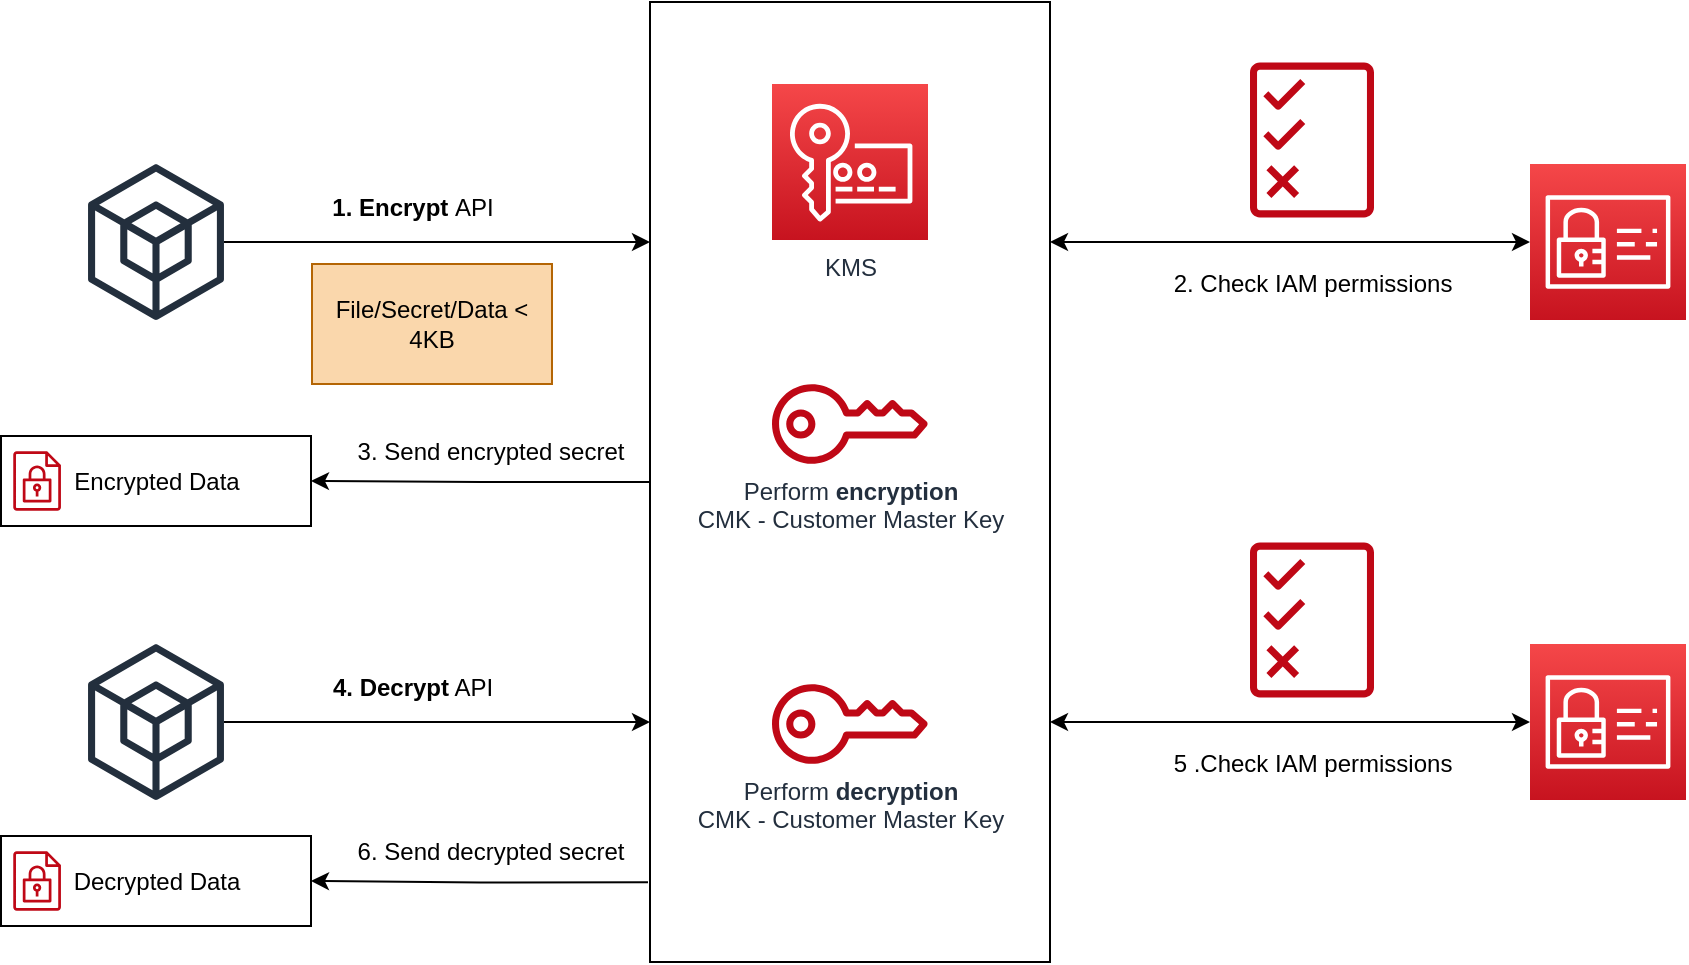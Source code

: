 <mxfile version="21.2.8" type="device">
  <diagram name="Page-1" id="C1OjCd_FFCyyKHFCQd7Z">
    <mxGraphModel dx="1075" dy="845" grid="1" gridSize="10" guides="1" tooltips="1" connect="1" arrows="1" fold="1" page="1" pageScale="1" pageWidth="850" pageHeight="1100" math="0" shadow="0">
      <root>
        <mxCell id="0" />
        <mxCell id="1" parent="0" />
        <mxCell id="J87Ft67nQkZ3W82yUrMw-10" style="edgeStyle=orthogonalEdgeStyle;rounded=0;orthogonalLoop=1;jettySize=auto;html=1;entryX=0;entryY=0.25;entryDx=0;entryDy=0;" edge="1" parent="1" source="J87Ft67nQkZ3W82yUrMw-1" target="J87Ft67nQkZ3W82yUrMw-2">
          <mxGeometry relative="1" as="geometry" />
        </mxCell>
        <mxCell id="J87Ft67nQkZ3W82yUrMw-1" value="" style="sketch=0;outlineConnect=0;fontColor=#232F3E;gradientColor=none;fillColor=#232F3D;strokeColor=none;dashed=0;verticalLabelPosition=bottom;verticalAlign=top;align=center;html=1;fontSize=12;fontStyle=0;aspect=fixed;pointerEvents=1;shape=mxgraph.aws4.external_sdk;" vertex="1" parent="1">
          <mxGeometry x="289" y="161" width="68" height="78" as="geometry" />
        </mxCell>
        <mxCell id="J87Ft67nQkZ3W82yUrMw-24" style="edgeStyle=orthogonalEdgeStyle;rounded=0;orthogonalLoop=1;jettySize=auto;html=1;" edge="1" parent="1" source="J87Ft67nQkZ3W82yUrMw-2" target="J87Ft67nQkZ3W82yUrMw-22">
          <mxGeometry relative="1" as="geometry" />
        </mxCell>
        <mxCell id="J87Ft67nQkZ3W82yUrMw-2" value="" style="whiteSpace=wrap;html=1;" vertex="1" parent="1">
          <mxGeometry x="570" y="80" width="200" height="480" as="geometry" />
        </mxCell>
        <mxCell id="J87Ft67nQkZ3W82yUrMw-11" style="edgeStyle=orthogonalEdgeStyle;rounded=0;orthogonalLoop=1;jettySize=auto;html=1;entryX=0;entryY=0.75;entryDx=0;entryDy=0;" edge="1" parent="1" source="J87Ft67nQkZ3W82yUrMw-3" target="J87Ft67nQkZ3W82yUrMw-2">
          <mxGeometry relative="1" as="geometry" />
        </mxCell>
        <mxCell id="J87Ft67nQkZ3W82yUrMw-3" value="" style="sketch=0;outlineConnect=0;fontColor=#232F3E;gradientColor=none;fillColor=#232F3D;strokeColor=none;dashed=0;verticalLabelPosition=bottom;verticalAlign=top;align=center;html=1;fontSize=12;fontStyle=0;aspect=fixed;pointerEvents=1;shape=mxgraph.aws4.external_sdk;" vertex="1" parent="1">
          <mxGeometry x="289" y="401" width="68" height="78" as="geometry" />
        </mxCell>
        <mxCell id="J87Ft67nQkZ3W82yUrMw-4" value="KMS" style="sketch=0;points=[[0,0,0],[0.25,0,0],[0.5,0,0],[0.75,0,0],[1,0,0],[0,1,0],[0.25,1,0],[0.5,1,0],[0.75,1,0],[1,1,0],[0,0.25,0],[0,0.5,0],[0,0.75,0],[1,0.25,0],[1,0.5,0],[1,0.75,0]];outlineConnect=0;fontColor=#232F3E;gradientColor=#F54749;gradientDirection=north;fillColor=#C7131F;strokeColor=#ffffff;dashed=0;verticalLabelPosition=bottom;verticalAlign=top;align=center;html=1;fontSize=12;fontStyle=0;aspect=fixed;shape=mxgraph.aws4.resourceIcon;resIcon=mxgraph.aws4.key_management_service;" vertex="1" parent="1">
          <mxGeometry x="631" y="121" width="78" height="78" as="geometry" />
        </mxCell>
        <mxCell id="J87Ft67nQkZ3W82yUrMw-14" style="edgeStyle=orthogonalEdgeStyle;rounded=0;orthogonalLoop=1;jettySize=auto;html=1;entryX=1;entryY=0.25;entryDx=0;entryDy=0;startArrow=classic;startFill=1;" edge="1" parent="1" source="J87Ft67nQkZ3W82yUrMw-5" target="J87Ft67nQkZ3W82yUrMw-2">
          <mxGeometry relative="1" as="geometry" />
        </mxCell>
        <mxCell id="J87Ft67nQkZ3W82yUrMw-5" value="" style="sketch=0;points=[[0,0,0],[0.25,0,0],[0.5,0,0],[0.75,0,0],[1,0,0],[0,1,0],[0.25,1,0],[0.5,1,0],[0.75,1,0],[1,1,0],[0,0.25,0],[0,0.5,0],[0,0.75,0],[1,0.25,0],[1,0.5,0],[1,0.75,0]];outlineConnect=0;fontColor=#232F3E;gradientColor=#F54749;gradientDirection=north;fillColor=#C7131F;strokeColor=#ffffff;dashed=0;verticalLabelPosition=bottom;verticalAlign=top;align=center;html=1;fontSize=12;fontStyle=0;aspect=fixed;shape=mxgraph.aws4.resourceIcon;resIcon=mxgraph.aws4.identity_and_access_management;" vertex="1" parent="1">
          <mxGeometry x="1010" y="161" width="78" height="78" as="geometry" />
        </mxCell>
        <mxCell id="J87Ft67nQkZ3W82yUrMw-6" value="Perform &lt;b&gt;encryption&lt;/b&gt;&lt;br&gt;CMK - Customer Master Key" style="sketch=0;outlineConnect=0;fontColor=#232F3E;gradientColor=none;fillColor=#BF0816;strokeColor=none;dashed=0;verticalLabelPosition=bottom;verticalAlign=top;align=center;html=1;fontSize=12;fontStyle=0;aspect=fixed;pointerEvents=1;shape=mxgraph.aws4.addon;" vertex="1" parent="1">
          <mxGeometry x="631" y="271" width="78" height="40" as="geometry" />
        </mxCell>
        <mxCell id="J87Ft67nQkZ3W82yUrMw-7" value="Perform &lt;b&gt;decryption&lt;/b&gt;&lt;br&gt;CMK - Customer Master Key" style="sketch=0;outlineConnect=0;fontColor=#232F3E;gradientColor=none;fillColor=#BF0816;strokeColor=none;dashed=0;verticalLabelPosition=bottom;verticalAlign=top;align=center;html=1;fontSize=12;fontStyle=0;aspect=fixed;pointerEvents=1;shape=mxgraph.aws4.addon;" vertex="1" parent="1">
          <mxGeometry x="631" y="421" width="78" height="40" as="geometry" />
        </mxCell>
        <mxCell id="J87Ft67nQkZ3W82yUrMw-12" value="&lt;b&gt;4. Decrypt&lt;/b&gt; API" style="text;html=1;align=center;verticalAlign=middle;resizable=0;points=[];autosize=1;strokeColor=none;fillColor=none;" vertex="1" parent="1">
          <mxGeometry x="401" y="408" width="100" height="30" as="geometry" />
        </mxCell>
        <mxCell id="J87Ft67nQkZ3W82yUrMw-13" value="&lt;b&gt;1. Encrypt&amp;nbsp;&lt;/b&gt;API" style="text;html=1;align=center;verticalAlign=middle;resizable=0;points=[];autosize=1;strokeColor=none;fillColor=none;" vertex="1" parent="1">
          <mxGeometry x="401" y="168" width="100" height="30" as="geometry" />
        </mxCell>
        <mxCell id="J87Ft67nQkZ3W82yUrMw-15" value="" style="sketch=0;outlineConnect=0;fontColor=#232F3E;gradientColor=none;fillColor=#BF0816;strokeColor=none;dashed=0;verticalLabelPosition=bottom;verticalAlign=top;align=center;html=1;fontSize=12;fontStyle=0;aspect=fixed;pointerEvents=1;shape=mxgraph.aws4.permissions;" vertex="1" parent="1">
          <mxGeometry x="870" y="110" width="62" height="78" as="geometry" />
        </mxCell>
        <mxCell id="J87Ft67nQkZ3W82yUrMw-16" value="2. Check IAM permissions" style="text;html=1;align=center;verticalAlign=middle;resizable=0;points=[];autosize=1;strokeColor=none;fillColor=none;" vertex="1" parent="1">
          <mxGeometry x="821" y="206" width="160" height="30" as="geometry" />
        </mxCell>
        <mxCell id="J87Ft67nQkZ3W82yUrMw-20" style="edgeStyle=orthogonalEdgeStyle;rounded=0;orthogonalLoop=1;jettySize=auto;html=1;entryX=1;entryY=0.75;entryDx=0;entryDy=0;startArrow=classic;startFill=1;" edge="1" parent="1" source="J87Ft67nQkZ3W82yUrMw-17" target="J87Ft67nQkZ3W82yUrMw-2">
          <mxGeometry relative="1" as="geometry" />
        </mxCell>
        <mxCell id="J87Ft67nQkZ3W82yUrMw-17" value="" style="sketch=0;points=[[0,0,0],[0.25,0,0],[0.5,0,0],[0.75,0,0],[1,0,0],[0,1,0],[0.25,1,0],[0.5,1,0],[0.75,1,0],[1,1,0],[0,0.25,0],[0,0.5,0],[0,0.75,0],[1,0.25,0],[1,0.5,0],[1,0.75,0]];outlineConnect=0;fontColor=#232F3E;gradientColor=#F54749;gradientDirection=north;fillColor=#C7131F;strokeColor=#ffffff;dashed=0;verticalLabelPosition=bottom;verticalAlign=top;align=center;html=1;fontSize=12;fontStyle=0;aspect=fixed;shape=mxgraph.aws4.resourceIcon;resIcon=mxgraph.aws4.identity_and_access_management;" vertex="1" parent="1">
          <mxGeometry x="1010" y="401" width="78" height="78" as="geometry" />
        </mxCell>
        <mxCell id="J87Ft67nQkZ3W82yUrMw-18" value="" style="sketch=0;outlineConnect=0;fontColor=#232F3E;gradientColor=none;fillColor=#BF0816;strokeColor=none;dashed=0;verticalLabelPosition=bottom;verticalAlign=top;align=center;html=1;fontSize=12;fontStyle=0;aspect=fixed;pointerEvents=1;shape=mxgraph.aws4.permissions;" vertex="1" parent="1">
          <mxGeometry x="870" y="350" width="62" height="78" as="geometry" />
        </mxCell>
        <mxCell id="J87Ft67nQkZ3W82yUrMw-19" value="5 .Check IAM permissions" style="text;html=1;align=center;verticalAlign=middle;resizable=0;points=[];autosize=1;strokeColor=none;fillColor=none;" vertex="1" parent="1">
          <mxGeometry x="821" y="446" width="160" height="30" as="geometry" />
        </mxCell>
        <mxCell id="J87Ft67nQkZ3W82yUrMw-21" value="File/Secret/Data &amp;lt; 4KB" style="whiteSpace=wrap;html=1;fillColor=#fad7ac;strokeColor=#b46504;" vertex="1" parent="1">
          <mxGeometry x="401" y="211" width="120" height="60" as="geometry" />
        </mxCell>
        <mxCell id="J87Ft67nQkZ3W82yUrMw-22" value="Encrypted Data" style="whiteSpace=wrap;html=1;" vertex="1" parent="1">
          <mxGeometry x="245.5" y="297" width="155" height="45" as="geometry" />
        </mxCell>
        <mxCell id="J87Ft67nQkZ3W82yUrMw-23" value="" style="sketch=0;outlineConnect=0;fontColor=#232F3E;gradientColor=none;fillColor=#BF0816;strokeColor=none;dashed=0;verticalLabelPosition=bottom;verticalAlign=top;align=center;html=1;fontSize=12;fontStyle=0;aspect=fixed;pointerEvents=1;shape=mxgraph.aws4.encrypted_data;" vertex="1" parent="1">
          <mxGeometry x="251.63" y="304.5" width="23.84" height="30" as="geometry" />
        </mxCell>
        <mxCell id="J87Ft67nQkZ3W82yUrMw-25" value="3. Send encrypted secret" style="text;html=1;align=center;verticalAlign=middle;resizable=0;points=[];autosize=1;strokeColor=none;fillColor=none;" vertex="1" parent="1">
          <mxGeometry x="410" y="290" width="160" height="30" as="geometry" />
        </mxCell>
        <mxCell id="J87Ft67nQkZ3W82yUrMw-31" style="edgeStyle=orthogonalEdgeStyle;rounded=0;orthogonalLoop=1;jettySize=auto;html=1;exitX=-0.005;exitY=0.917;exitDx=0;exitDy=0;exitPerimeter=0;" edge="1" parent="1" source="J87Ft67nQkZ3W82yUrMw-2" target="J87Ft67nQkZ3W82yUrMw-26">
          <mxGeometry relative="1" as="geometry" />
        </mxCell>
        <mxCell id="J87Ft67nQkZ3W82yUrMw-26" value="Decrypted Data" style="whiteSpace=wrap;html=1;" vertex="1" parent="1">
          <mxGeometry x="245.5" y="497" width="155" height="45" as="geometry" />
        </mxCell>
        <mxCell id="J87Ft67nQkZ3W82yUrMw-27" value="" style="sketch=0;outlineConnect=0;fontColor=#232F3E;gradientColor=none;fillColor=#BF0816;strokeColor=none;dashed=0;verticalLabelPosition=bottom;verticalAlign=top;align=center;html=1;fontSize=12;fontStyle=0;aspect=fixed;pointerEvents=1;shape=mxgraph.aws4.encrypted_data;" vertex="1" parent="1">
          <mxGeometry x="251.63" y="504.5" width="23.84" height="30" as="geometry" />
        </mxCell>
        <mxCell id="J87Ft67nQkZ3W82yUrMw-28" value="6. Send decrypted secret" style="text;html=1;align=center;verticalAlign=middle;resizable=0;points=[];autosize=1;strokeColor=none;fillColor=none;" vertex="1" parent="1">
          <mxGeometry x="410" y="490" width="160" height="30" as="geometry" />
        </mxCell>
      </root>
    </mxGraphModel>
  </diagram>
</mxfile>
